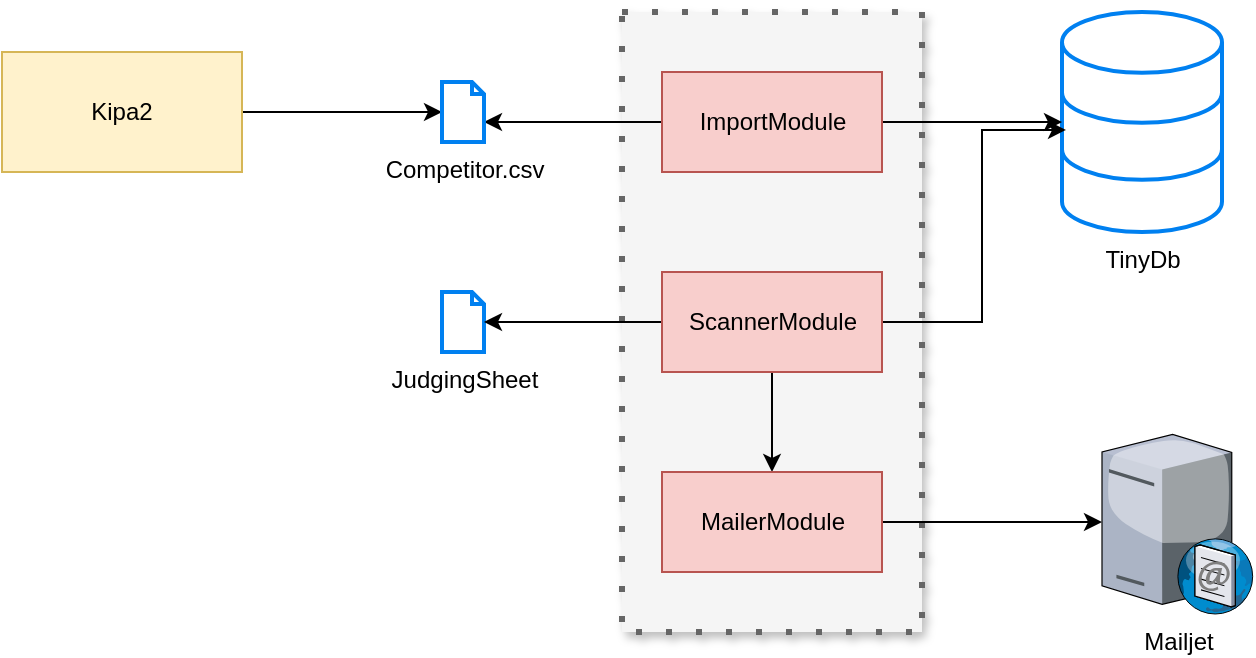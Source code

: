 <mxfile version="12.6.5" type="device"><diagram id="_VJYdH8xsPNQamVjJXZ9" name="Page-1"><mxGraphModel dx="1172" dy="876" grid="1" gridSize="10" guides="1" tooltips="1" connect="1" arrows="1" fold="1" page="1" pageScale="1" pageWidth="1654" pageHeight="1169" math="0" shadow="0"><root><mxCell id="0"/><mxCell id="1" parent="0"/><mxCell id="UoLeaNxOmjQQonflRLzX-18" value="" style="rounded=0;whiteSpace=wrap;html=1;dashed=1;dashPattern=1 4;strokeWidth=3;shadow=1;fillColor=#f5f5f5;strokeColor=#666666;fontColor=#333333;" vertex="1" parent="1"><mxGeometry x="330" y="20" width="150" height="310" as="geometry"/></mxCell><mxCell id="UoLeaNxOmjQQonflRLzX-1" value="TinyDb" style="html=1;verticalLabelPosition=bottom;align=center;labelBackgroundColor=#ffffff;verticalAlign=top;strokeWidth=2;strokeColor=#0080F0;shadow=0;dashed=0;shape=mxgraph.ios7.icons.data;" vertex="1" parent="1"><mxGeometry x="550" y="20" width="80" height="110" as="geometry"/></mxCell><mxCell id="UoLeaNxOmjQQonflRLzX-3" value="" style="edgeStyle=orthogonalEdgeStyle;rounded=0;orthogonalLoop=1;jettySize=auto;html=1;" edge="1" parent="1" source="UoLeaNxOmjQQonflRLzX-2" target="UoLeaNxOmjQQonflRLzX-1"><mxGeometry relative="1" as="geometry"><mxPoint x="610" y="75" as="targetPoint"/></mxGeometry></mxCell><mxCell id="UoLeaNxOmjQQonflRLzX-8" value="" style="edgeStyle=orthogonalEdgeStyle;rounded=0;orthogonalLoop=1;jettySize=auto;html=1;" edge="1" parent="1" source="UoLeaNxOmjQQonflRLzX-2" target="UoLeaNxOmjQQonflRLzX-5"><mxGeometry relative="1" as="geometry"><mxPoint x="270" y="75" as="targetPoint"/><Array as="points"><mxPoint x="280" y="75"/><mxPoint x="280" y="75"/></Array></mxGeometry></mxCell><mxCell id="UoLeaNxOmjQQonflRLzX-2" value="ImportModule" style="html=1;fillColor=#f8cecc;strokeColor=#b85450;" vertex="1" parent="1"><mxGeometry x="350" y="50" width="110" height="50" as="geometry"/></mxCell><mxCell id="UoLeaNxOmjQQonflRLzX-7" value="" style="edgeStyle=orthogonalEdgeStyle;rounded=0;orthogonalLoop=1;jettySize=auto;html=1;" edge="1" parent="1" source="UoLeaNxOmjQQonflRLzX-4" target="UoLeaNxOmjQQonflRLzX-5"><mxGeometry relative="1" as="geometry"><mxPoint x="80" y="-40" as="targetPoint"/></mxGeometry></mxCell><mxCell id="UoLeaNxOmjQQonflRLzX-4" value="Kipa2" style="rounded=0;whiteSpace=wrap;html=1;fillColor=#fff2cc;strokeColor=#d6b656;" vertex="1" parent="1"><mxGeometry x="20" y="40" width="120" height="60" as="geometry"/></mxCell><mxCell id="UoLeaNxOmjQQonflRLzX-5" value="Competitor.csv" style="html=1;verticalLabelPosition=bottom;align=center;labelBackgroundColor=#ffffff;verticalAlign=top;strokeWidth=2;strokeColor=#0080F0;shadow=0;dashed=0;shape=mxgraph.ios7.icons.document;" vertex="1" parent="1"><mxGeometry x="240" y="55" width="21" height="30" as="geometry"/></mxCell><mxCell id="UoLeaNxOmjQQonflRLzX-9" value="JudgingSheet" style="html=1;verticalLabelPosition=bottom;align=center;labelBackgroundColor=#ffffff;verticalAlign=top;strokeWidth=2;strokeColor=#0080F0;shadow=0;dashed=0;shape=mxgraph.ios7.icons.document;" vertex="1" parent="1"><mxGeometry x="240" y="160" width="21" height="30" as="geometry"/></mxCell><mxCell id="UoLeaNxOmjQQonflRLzX-11" value="" style="edgeStyle=orthogonalEdgeStyle;rounded=0;orthogonalLoop=1;jettySize=auto;html=1;" edge="1" parent="1" source="UoLeaNxOmjQQonflRLzX-10" target="UoLeaNxOmjQQonflRLzX-9"><mxGeometry relative="1" as="geometry"><mxPoint x="270" y="175" as="targetPoint"/></mxGeometry></mxCell><mxCell id="UoLeaNxOmjQQonflRLzX-12" value="" style="edgeStyle=orthogonalEdgeStyle;rounded=0;orthogonalLoop=1;jettySize=auto;html=1;entryX=0.025;entryY=0.536;entryDx=0;entryDy=0;entryPerimeter=0;" edge="1" parent="1" source="UoLeaNxOmjQQonflRLzX-10" target="UoLeaNxOmjQQonflRLzX-1"><mxGeometry relative="1" as="geometry"><mxPoint x="540" y="175" as="targetPoint"/><Array as="points"><mxPoint x="510" y="175"/><mxPoint x="510" y="79"/></Array></mxGeometry></mxCell><mxCell id="UoLeaNxOmjQQonflRLzX-15" value="" style="edgeStyle=orthogonalEdgeStyle;rounded=0;orthogonalLoop=1;jettySize=auto;html=1;" edge="1" parent="1" source="UoLeaNxOmjQQonflRLzX-10" target="UoLeaNxOmjQQonflRLzX-13"><mxGeometry relative="1" as="geometry"/></mxCell><mxCell id="UoLeaNxOmjQQonflRLzX-10" value="ScannerModule" style="html=1;fillColor=#f8cecc;strokeColor=#b85450;" vertex="1" parent="1"><mxGeometry x="350" y="150" width="110" height="50" as="geometry"/></mxCell><mxCell id="UoLeaNxOmjQQonflRLzX-17" value="" style="edgeStyle=orthogonalEdgeStyle;rounded=0;orthogonalLoop=1;jettySize=auto;html=1;" edge="1" parent="1" source="UoLeaNxOmjQQonflRLzX-13" target="UoLeaNxOmjQQonflRLzX-16"><mxGeometry relative="1" as="geometry"><mxPoint x="540" y="275" as="targetPoint"/></mxGeometry></mxCell><mxCell id="UoLeaNxOmjQQonflRLzX-13" value="MailerModule" style="html=1;fillColor=#f8cecc;strokeColor=#b85450;" vertex="1" parent="1"><mxGeometry x="350" y="250" width="110" height="50" as="geometry"/></mxCell><mxCell id="UoLeaNxOmjQQonflRLzX-16" value="Mailjet" style="verticalLabelPosition=bottom;aspect=fixed;html=1;verticalAlign=top;strokeColor=none;align=center;outlineConnect=0;shape=mxgraph.citrix.smtp_server;" vertex="1" parent="1"><mxGeometry x="570" y="229" width="76" height="92" as="geometry"/></mxCell></root></mxGraphModel></diagram></mxfile>